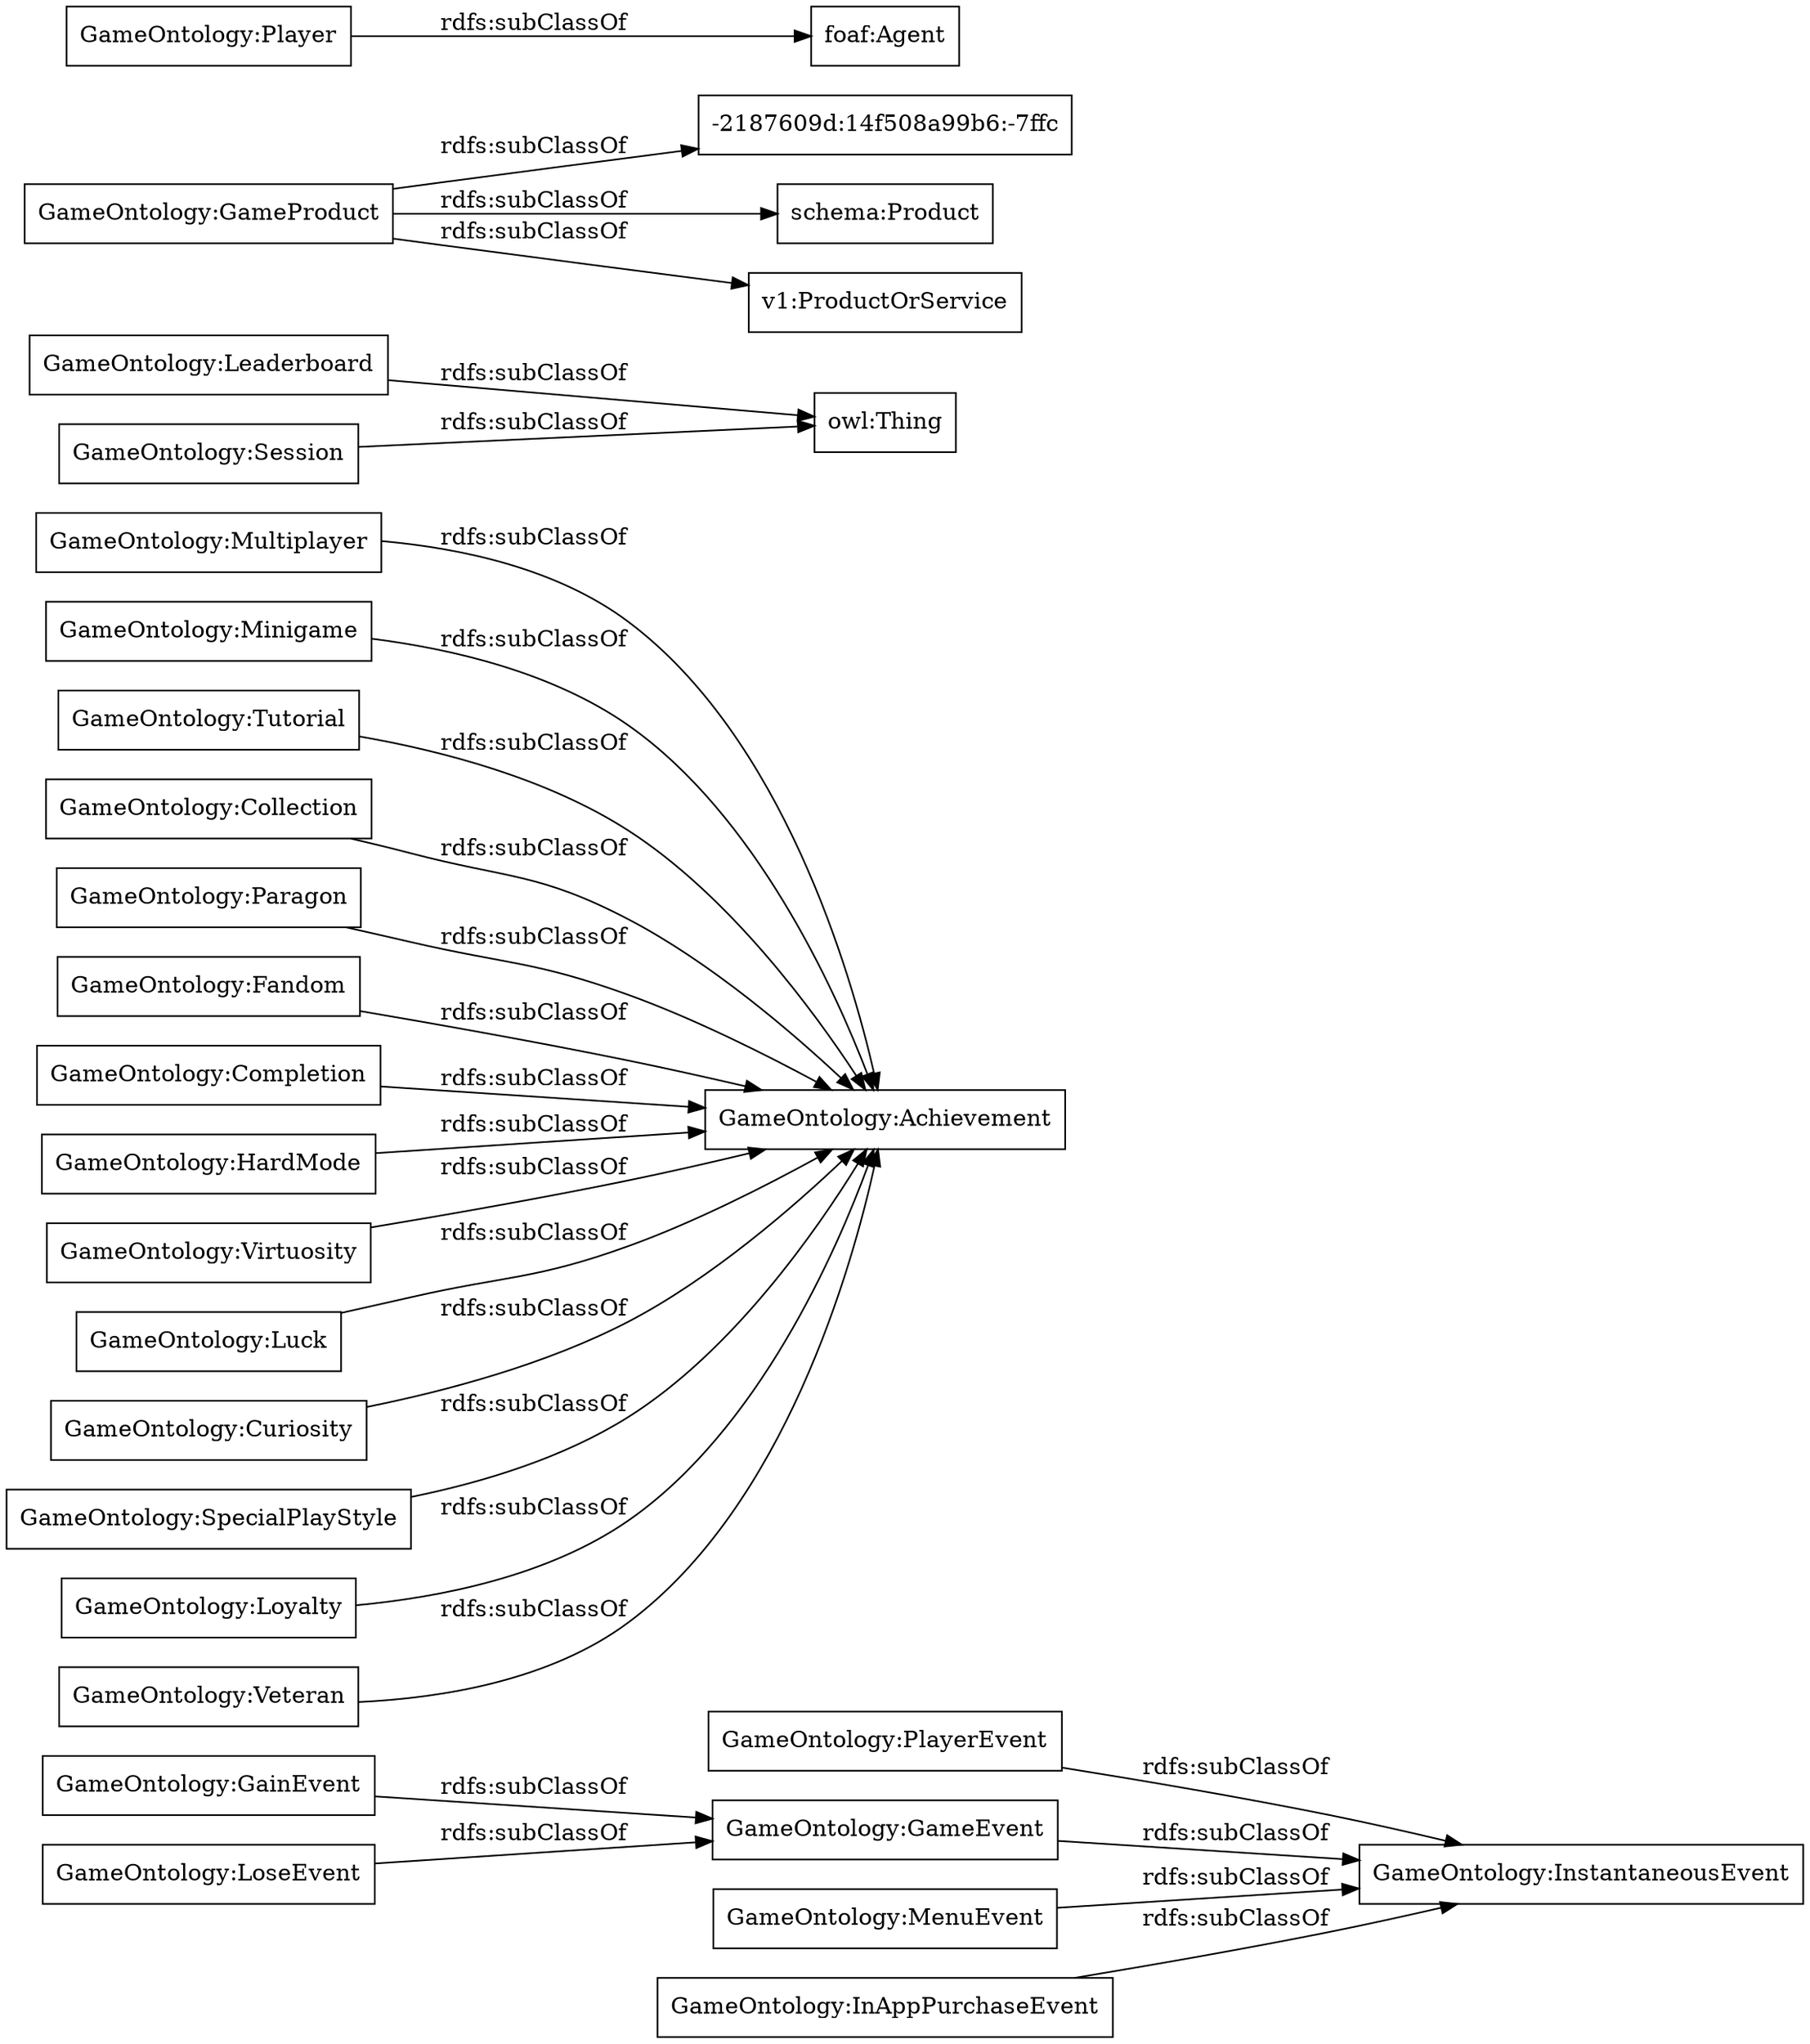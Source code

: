 digraph ar2dtool_diagram { 
rankdir=LR;
size="1000"
node [shape = rectangle, color="black"]; "GameOntology:PlayerEvent" "GameOntology:Multiplayer" "GameOntology:GameEvent" "GameOntology:Leaderboard" "-2187609d:14f508a99b6:-7ffc" "GameOntology:Minigame" "foaf:Agent" "GameOntology:MenuEvent" "GameOntology:Tutorial" "GameOntology:Collection" "GameOntology:Paragon" "GameOntology:GameProduct" "GameOntology:Fandom" "schema:Product" "GameOntology:Completion" "GameOntology:InAppPurchaseEvent" "GameOntology:HardMode" "GameOntology:GainEvent" "GameOntology:Virtuosity" "owl:Thing" "GameOntology:LoseEvent" "GameOntology:Luck" "v1:ProductOrService" "GameOntology:Curiosity" "GameOntology:Session" "GameOntology:InstantaneousEvent" "GameOntology:SpecialPlayStyle" "GameOntology:Loyalty" "GameOntology:Player" "GameOntology:Achievement" "GameOntology:Veteran" ; /*classes style*/
	"GameOntology:Virtuosity" -> "GameOntology:Achievement" [ label = "rdfs:subClassOf" ];
	"GameOntology:Fandom" -> "GameOntology:Achievement" [ label = "rdfs:subClassOf" ];
	"GameOntology:Tutorial" -> "GameOntology:Achievement" [ label = "rdfs:subClassOf" ];
	"GameOntology:SpecialPlayStyle" -> "GameOntology:Achievement" [ label = "rdfs:subClassOf" ];
	"GameOntology:GameEvent" -> "GameOntology:InstantaneousEvent" [ label = "rdfs:subClassOf" ];
	"GameOntology:Minigame" -> "GameOntology:Achievement" [ label = "rdfs:subClassOf" ];
	"GameOntology:HardMode" -> "GameOntology:Achievement" [ label = "rdfs:subClassOf" ];
	"GameOntology:Loyalty" -> "GameOntology:Achievement" [ label = "rdfs:subClassOf" ];
	"GameOntology:MenuEvent" -> "GameOntology:InstantaneousEvent" [ label = "rdfs:subClassOf" ];
	"GameOntology:Paragon" -> "GameOntology:Achievement" [ label = "rdfs:subClassOf" ];
	"GameOntology:GainEvent" -> "GameOntology:GameEvent" [ label = "rdfs:subClassOf" ];
	"GameOntology:Luck" -> "GameOntology:Achievement" [ label = "rdfs:subClassOf" ];
	"GameOntology:InAppPurchaseEvent" -> "GameOntology:InstantaneousEvent" [ label = "rdfs:subClassOf" ];
	"GameOntology:Session" -> "owl:Thing" [ label = "rdfs:subClassOf" ];
	"GameOntology:Collection" -> "GameOntology:Achievement" [ label = "rdfs:subClassOf" ];
	"GameOntology:Completion" -> "GameOntology:Achievement" [ label = "rdfs:subClassOf" ];
	"GameOntology:Player" -> "foaf:Agent" [ label = "rdfs:subClassOf" ];
	"GameOntology:LoseEvent" -> "GameOntology:GameEvent" [ label = "rdfs:subClassOf" ];
	"GameOntology:GameProduct" -> "-2187609d:14f508a99b6:-7ffc" [ label = "rdfs:subClassOf" ];
	"GameOntology:GameProduct" -> "schema:Product" [ label = "rdfs:subClassOf" ];
	"GameOntology:GameProduct" -> "v1:ProductOrService" [ label = "rdfs:subClassOf" ];
	"GameOntology:Veteran" -> "GameOntology:Achievement" [ label = "rdfs:subClassOf" ];
	"GameOntology:Leaderboard" -> "owl:Thing" [ label = "rdfs:subClassOf" ];
	"GameOntology:Multiplayer" -> "GameOntology:Achievement" [ label = "rdfs:subClassOf" ];
	"GameOntology:Curiosity" -> "GameOntology:Achievement" [ label = "rdfs:subClassOf" ];
	"GameOntology:PlayerEvent" -> "GameOntology:InstantaneousEvent" [ label = "rdfs:subClassOf" ];

}
